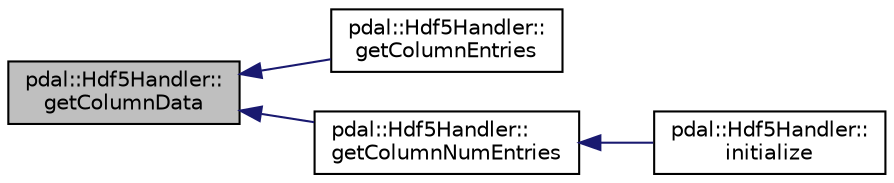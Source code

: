 digraph "pdal::Hdf5Handler::getColumnData"
{
  edge [fontname="Helvetica",fontsize="10",labelfontname="Helvetica",labelfontsize="10"];
  node [fontname="Helvetica",fontsize="10",shape=record];
  rankdir="LR";
  Node1 [label="pdal::Hdf5Handler::\lgetColumnData",height=0.2,width=0.4,color="black", fillcolor="grey75", style="filled", fontcolor="black"];
  Node1 -> Node2 [dir="back",color="midnightblue",fontsize="10",style="solid",fontname="Helvetica"];
  Node2 [label="pdal::Hdf5Handler::\lgetColumnEntries",height=0.2,width=0.4,color="black", fillcolor="white", style="filled",URL="$classpdal_1_1Hdf5Handler.html#a52a013186c61a54374fabd5965498300"];
  Node1 -> Node3 [dir="back",color="midnightblue",fontsize="10",style="solid",fontname="Helvetica"];
  Node3 [label="pdal::Hdf5Handler::\lgetColumnNumEntries",height=0.2,width=0.4,color="black", fillcolor="white", style="filled",URL="$classpdal_1_1Hdf5Handler.html#afb93da86ee5b2498b0fc1d72235dc401"];
  Node3 -> Node4 [dir="back",color="midnightblue",fontsize="10",style="solid",fontname="Helvetica"];
  Node4 [label="pdal::Hdf5Handler::\linitialize",height=0.2,width=0.4,color="black", fillcolor="white", style="filled",URL="$classpdal_1_1Hdf5Handler.html#a3efe9b37291ee51db9e1d628de4dff97"];
}
